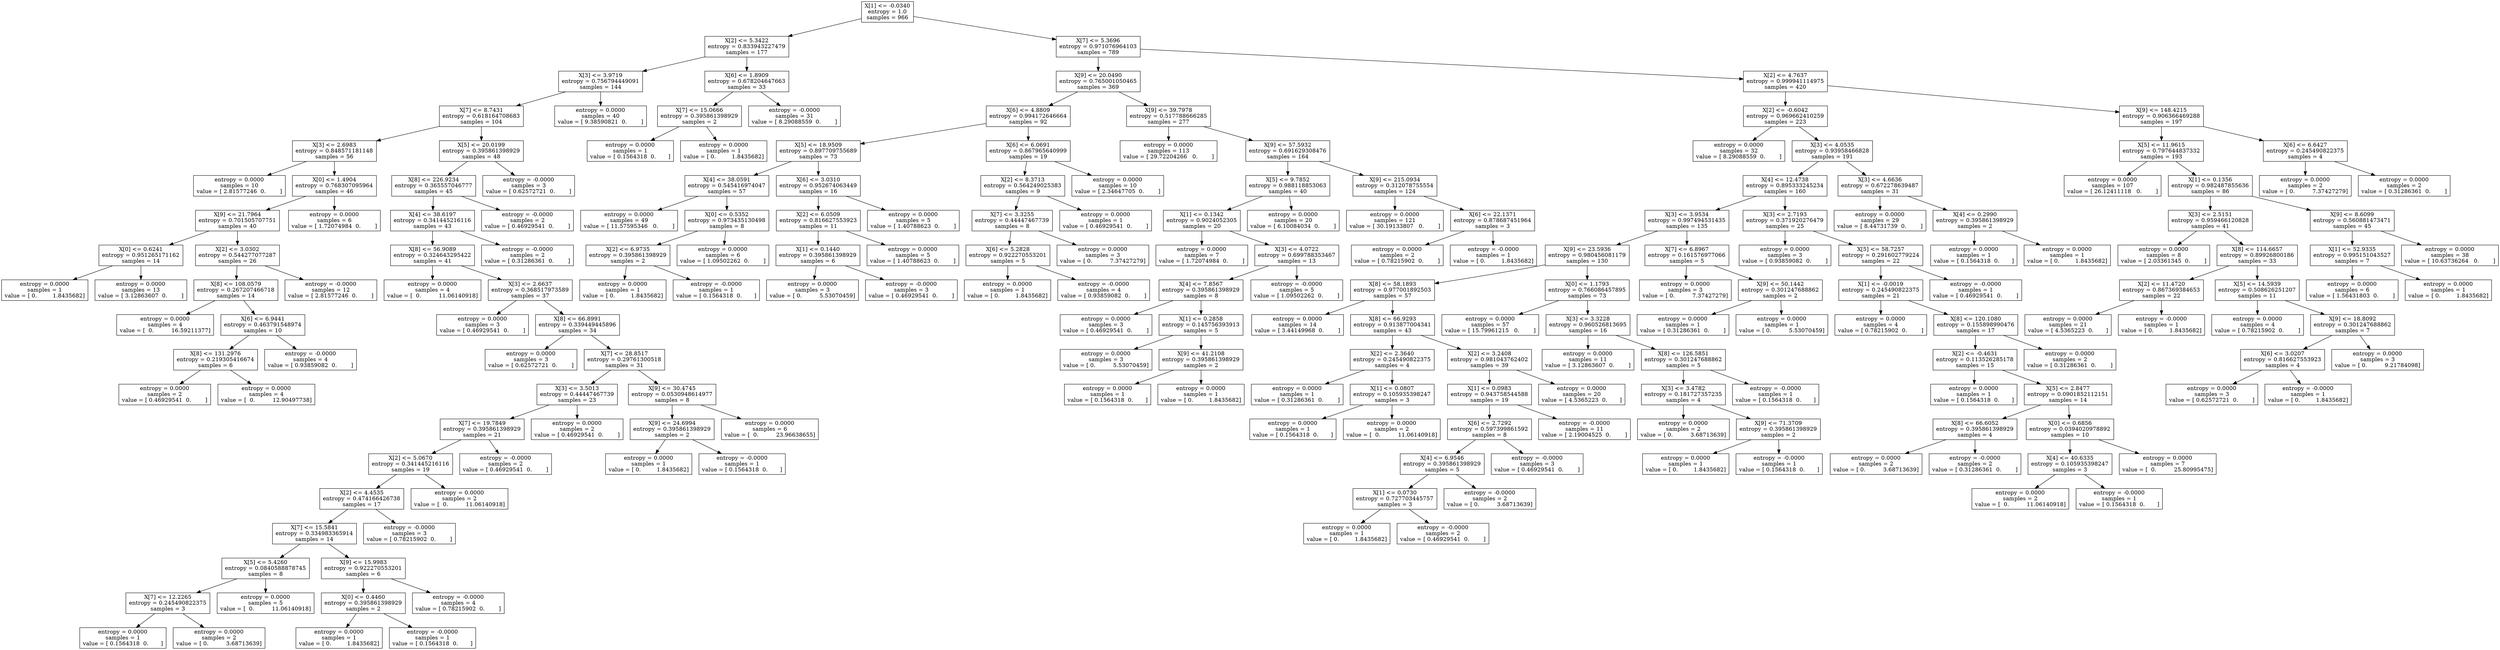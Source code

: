 digraph Tree {
0 [label="X[1] <= -0.0340\nentropy = 1.0\nsamples = 966", shape="box"] ;
1 [label="X[2] <= 5.3422\nentropy = 0.833943227479\nsamples = 177", shape="box"] ;
0 -> 1 ;
2 [label="X[3] <= 3.9719\nentropy = 0.756794449091\nsamples = 144", shape="box"] ;
1 -> 2 ;
3 [label="X[7] <= 8.7431\nentropy = 0.618164708683\nsamples = 104", shape="box"] ;
2 -> 3 ;
4 [label="X[3] <= 2.6983\nentropy = 0.848571181148\nsamples = 56", shape="box"] ;
3 -> 4 ;
5 [label="entropy = 0.0000\nsamples = 10\nvalue = [ 2.81577246  0.        ]", shape="box"] ;
4 -> 5 ;
6 [label="X[0] <= 1.4904\nentropy = 0.768307095964\nsamples = 46", shape="box"] ;
4 -> 6 ;
7 [label="X[9] <= 21.7964\nentropy = 0.701505707751\nsamples = 40", shape="box"] ;
6 -> 7 ;
8 [label="X[0] <= 0.6241\nentropy = 0.951265171162\nsamples = 14", shape="box"] ;
7 -> 8 ;
9 [label="entropy = 0.0000\nsamples = 1\nvalue = [ 0.         1.8435682]", shape="box"] ;
8 -> 9 ;
10 [label="entropy = 0.0000\nsamples = 13\nvalue = [ 3.12863607  0.        ]", shape="box"] ;
8 -> 10 ;
11 [label="X[2] <= 3.0302\nentropy = 0.544277077287\nsamples = 26", shape="box"] ;
7 -> 11 ;
12 [label="X[8] <= 108.0579\nentropy = 0.267207466718\nsamples = 14", shape="box"] ;
11 -> 12 ;
13 [label="entropy = 0.0000\nsamples = 4\nvalue = [  0.          16.59211377]", shape="box"] ;
12 -> 13 ;
14 [label="X[6] <= 6.9441\nentropy = 0.463791548974\nsamples = 10", shape="box"] ;
12 -> 14 ;
15 [label="X[8] <= 131.2976\nentropy = 0.219305416674\nsamples = 6", shape="box"] ;
14 -> 15 ;
16 [label="entropy = 0.0000\nsamples = 2\nvalue = [ 0.46929541  0.        ]", shape="box"] ;
15 -> 16 ;
17 [label="entropy = 0.0000\nsamples = 4\nvalue = [  0.          12.90497738]", shape="box"] ;
15 -> 17 ;
18 [label="entropy = -0.0000\nsamples = 4\nvalue = [ 0.93859082  0.        ]", shape="box"] ;
14 -> 18 ;
19 [label="entropy = -0.0000\nsamples = 12\nvalue = [ 2.81577246  0.        ]", shape="box"] ;
11 -> 19 ;
20 [label="entropy = 0.0000\nsamples = 6\nvalue = [ 1.72074984  0.        ]", shape="box"] ;
6 -> 20 ;
21 [label="X[5] <= 20.0199\nentropy = 0.395861398929\nsamples = 48", shape="box"] ;
3 -> 21 ;
22 [label="X[8] <= 226.9234\nentropy = 0.365557046777\nsamples = 45", shape="box"] ;
21 -> 22 ;
23 [label="X[4] <= 38.6197\nentropy = 0.341445216116\nsamples = 43", shape="box"] ;
22 -> 23 ;
24 [label="X[8] <= 56.9089\nentropy = 0.324643295422\nsamples = 41", shape="box"] ;
23 -> 24 ;
25 [label="entropy = 0.0000\nsamples = 4\nvalue = [  0.          11.06140918]", shape="box"] ;
24 -> 25 ;
26 [label="X[3] <= 2.6637\nentropy = 0.368517973589\nsamples = 37", shape="box"] ;
24 -> 26 ;
27 [label="entropy = 0.0000\nsamples = 3\nvalue = [ 0.46929541  0.        ]", shape="box"] ;
26 -> 27 ;
28 [label="X[8] <= 66.8991\nentropy = 0.339449445896\nsamples = 34", shape="box"] ;
26 -> 28 ;
29 [label="entropy = 0.0000\nsamples = 3\nvalue = [ 0.62572721  0.        ]", shape="box"] ;
28 -> 29 ;
30 [label="X[7] <= 28.8517\nentropy = 0.29761300518\nsamples = 31", shape="box"] ;
28 -> 30 ;
31 [label="X[3] <= 3.5013\nentropy = 0.44447467739\nsamples = 23", shape="box"] ;
30 -> 31 ;
32 [label="X[7] <= 19.7849\nentropy = 0.395861398929\nsamples = 21", shape="box"] ;
31 -> 32 ;
33 [label="X[2] <= 5.0670\nentropy = 0.341445216116\nsamples = 19", shape="box"] ;
32 -> 33 ;
34 [label="X[2] <= 4.4535\nentropy = 0.474166426738\nsamples = 17", shape="box"] ;
33 -> 34 ;
35 [label="X[7] <= 15.5841\nentropy = 0.334983365914\nsamples = 14", shape="box"] ;
34 -> 35 ;
36 [label="X[5] <= 5.4260\nentropy = 0.0840588878745\nsamples = 8", shape="box"] ;
35 -> 36 ;
37 [label="X[7] <= 12.2265\nentropy = 0.245490822375\nsamples = 3", shape="box"] ;
36 -> 37 ;
38 [label="entropy = 0.0000\nsamples = 1\nvalue = [ 0.1564318  0.       ]", shape="box"] ;
37 -> 38 ;
39 [label="entropy = 0.0000\nsamples = 2\nvalue = [ 0.          3.68713639]", shape="box"] ;
37 -> 39 ;
40 [label="entropy = 0.0000\nsamples = 5\nvalue = [  0.          11.06140918]", shape="box"] ;
36 -> 40 ;
41 [label="X[9] <= 15.9983\nentropy = 0.922270553201\nsamples = 6", shape="box"] ;
35 -> 41 ;
42 [label="X[0] <= 0.4460\nentropy = 0.395861398929\nsamples = 2", shape="box"] ;
41 -> 42 ;
43 [label="entropy = 0.0000\nsamples = 1\nvalue = [ 0.         1.8435682]", shape="box"] ;
42 -> 43 ;
44 [label="entropy = -0.0000\nsamples = 1\nvalue = [ 0.1564318  0.       ]", shape="box"] ;
42 -> 44 ;
45 [label="entropy = -0.0000\nsamples = 4\nvalue = [ 0.78215902  0.        ]", shape="box"] ;
41 -> 45 ;
46 [label="entropy = -0.0000\nsamples = 3\nvalue = [ 0.78215902  0.        ]", shape="box"] ;
34 -> 46 ;
47 [label="entropy = 0.0000\nsamples = 2\nvalue = [  0.          11.06140918]", shape="box"] ;
33 -> 47 ;
48 [label="entropy = -0.0000\nsamples = 2\nvalue = [ 0.46929541  0.        ]", shape="box"] ;
32 -> 48 ;
49 [label="entropy = 0.0000\nsamples = 2\nvalue = [ 0.46929541  0.        ]", shape="box"] ;
31 -> 49 ;
50 [label="X[9] <= 30.4745\nentropy = 0.0530948614977\nsamples = 8", shape="box"] ;
30 -> 50 ;
51 [label="X[9] <= 24.6994\nentropy = 0.395861398929\nsamples = 2", shape="box"] ;
50 -> 51 ;
52 [label="entropy = 0.0000\nsamples = 1\nvalue = [ 0.         1.8435682]", shape="box"] ;
51 -> 52 ;
53 [label="entropy = -0.0000\nsamples = 1\nvalue = [ 0.1564318  0.       ]", shape="box"] ;
51 -> 53 ;
54 [label="entropy = 0.0000\nsamples = 6\nvalue = [  0.          23.96638655]", shape="box"] ;
50 -> 54 ;
55 [label="entropy = -0.0000\nsamples = 2\nvalue = [ 0.31286361  0.        ]", shape="box"] ;
23 -> 55 ;
56 [label="entropy = -0.0000\nsamples = 2\nvalue = [ 0.46929541  0.        ]", shape="box"] ;
22 -> 56 ;
57 [label="entropy = -0.0000\nsamples = 3\nvalue = [ 0.62572721  0.        ]", shape="box"] ;
21 -> 57 ;
58 [label="entropy = 0.0000\nsamples = 40\nvalue = [ 9.38590821  0.        ]", shape="box"] ;
2 -> 58 ;
59 [label="X[6] <= 1.8909\nentropy = 0.678204647663\nsamples = 33", shape="box"] ;
1 -> 59 ;
60 [label="X[7] <= 15.0666\nentropy = 0.395861398929\nsamples = 2", shape="box"] ;
59 -> 60 ;
61 [label="entropy = 0.0000\nsamples = 1\nvalue = [ 0.1564318  0.       ]", shape="box"] ;
60 -> 61 ;
62 [label="entropy = 0.0000\nsamples = 1\nvalue = [ 0.         1.8435682]", shape="box"] ;
60 -> 62 ;
63 [label="entropy = -0.0000\nsamples = 31\nvalue = [ 8.29088559  0.        ]", shape="box"] ;
59 -> 63 ;
64 [label="X[7] <= 5.3696\nentropy = 0.971076964103\nsamples = 789", shape="box"] ;
0 -> 64 ;
65 [label="X[9] <= 20.0490\nentropy = 0.765001050465\nsamples = 369", shape="box"] ;
64 -> 65 ;
66 [label="X[6] <= 4.8809\nentropy = 0.994172646664\nsamples = 92", shape="box"] ;
65 -> 66 ;
67 [label="X[5] <= 18.9509\nentropy = 0.897709755689\nsamples = 73", shape="box"] ;
66 -> 67 ;
68 [label="X[4] <= 38.0591\nentropy = 0.545416974047\nsamples = 57", shape="box"] ;
67 -> 68 ;
69 [label="entropy = 0.0000\nsamples = 49\nvalue = [ 11.57595346   0.        ]", shape="box"] ;
68 -> 69 ;
70 [label="X[0] <= 0.5352\nentropy = 0.973435130498\nsamples = 8", shape="box"] ;
68 -> 70 ;
71 [label="X[2] <= 6.9735\nentropy = 0.395861398929\nsamples = 2", shape="box"] ;
70 -> 71 ;
72 [label="entropy = 0.0000\nsamples = 1\nvalue = [ 0.         1.8435682]", shape="box"] ;
71 -> 72 ;
73 [label="entropy = -0.0000\nsamples = 1\nvalue = [ 0.1564318  0.       ]", shape="box"] ;
71 -> 73 ;
74 [label="entropy = 0.0000\nsamples = 6\nvalue = [ 1.09502262  0.        ]", shape="box"] ;
70 -> 74 ;
75 [label="X[6] <= 3.0310\nentropy = 0.952674063449\nsamples = 16", shape="box"] ;
67 -> 75 ;
76 [label="X[2] <= 6.0509\nentropy = 0.816627553923\nsamples = 11", shape="box"] ;
75 -> 76 ;
77 [label="X[1] <= 0.1440\nentropy = 0.395861398929\nsamples = 6", shape="box"] ;
76 -> 77 ;
78 [label="entropy = 0.0000\nsamples = 3\nvalue = [ 0.          5.53070459]", shape="box"] ;
77 -> 78 ;
79 [label="entropy = -0.0000\nsamples = 3\nvalue = [ 0.46929541  0.        ]", shape="box"] ;
77 -> 79 ;
80 [label="entropy = 0.0000\nsamples = 5\nvalue = [ 1.40788623  0.        ]", shape="box"] ;
76 -> 80 ;
81 [label="entropy = 0.0000\nsamples = 5\nvalue = [ 1.40788623  0.        ]", shape="box"] ;
75 -> 81 ;
82 [label="X[6] <= 6.0691\nentropy = 0.867965640999\nsamples = 19", shape="box"] ;
66 -> 82 ;
83 [label="X[2] <= 8.3713\nentropy = 0.564249025383\nsamples = 9", shape="box"] ;
82 -> 83 ;
84 [label="X[7] <= 3.3255\nentropy = 0.44447467739\nsamples = 8", shape="box"] ;
83 -> 84 ;
85 [label="X[6] <= 5.2828\nentropy = 0.922270553201\nsamples = 5", shape="box"] ;
84 -> 85 ;
86 [label="entropy = 0.0000\nsamples = 1\nvalue = [ 0.         1.8435682]", shape="box"] ;
85 -> 86 ;
87 [label="entropy = -0.0000\nsamples = 4\nvalue = [ 0.93859082  0.        ]", shape="box"] ;
85 -> 87 ;
88 [label="entropy = 0.0000\nsamples = 3\nvalue = [ 0.          7.37427279]", shape="box"] ;
84 -> 88 ;
89 [label="entropy = 0.0000\nsamples = 1\nvalue = [ 0.46929541  0.        ]", shape="box"] ;
83 -> 89 ;
90 [label="entropy = 0.0000\nsamples = 10\nvalue = [ 2.34647705  0.        ]", shape="box"] ;
82 -> 90 ;
91 [label="X[9] <= 39.7978\nentropy = 0.517788666285\nsamples = 277", shape="box"] ;
65 -> 91 ;
92 [label="entropy = 0.0000\nsamples = 113\nvalue = [ 29.72204266   0.        ]", shape="box"] ;
91 -> 92 ;
93 [label="X[9] <= 57.5932\nentropy = 0.691629308476\nsamples = 164", shape="box"] ;
91 -> 93 ;
94 [label="X[5] <= 9.7852\nentropy = 0.988118853063\nsamples = 40", shape="box"] ;
93 -> 94 ;
95 [label="X[1] <= 0.1342\nentropy = 0.9024052305\nsamples = 20", shape="box"] ;
94 -> 95 ;
96 [label="entropy = 0.0000\nsamples = 7\nvalue = [ 1.72074984  0.        ]", shape="box"] ;
95 -> 96 ;
97 [label="X[3] <= 4.0722\nentropy = 0.699788353467\nsamples = 13", shape="box"] ;
95 -> 97 ;
98 [label="X[4] <= 7.8567\nentropy = 0.395861398929\nsamples = 8", shape="box"] ;
97 -> 98 ;
99 [label="entropy = 0.0000\nsamples = 3\nvalue = [ 0.46929541  0.        ]", shape="box"] ;
98 -> 99 ;
100 [label="X[1] <= 0.2858\nentropy = 0.145756393913\nsamples = 5", shape="box"] ;
98 -> 100 ;
101 [label="entropy = 0.0000\nsamples = 3\nvalue = [ 0.          5.53070459]", shape="box"] ;
100 -> 101 ;
102 [label="X[9] <= 41.2108\nentropy = 0.395861398929\nsamples = 2", shape="box"] ;
100 -> 102 ;
103 [label="entropy = 0.0000\nsamples = 1\nvalue = [ 0.1564318  0.       ]", shape="box"] ;
102 -> 103 ;
104 [label="entropy = 0.0000\nsamples = 1\nvalue = [ 0.         1.8435682]", shape="box"] ;
102 -> 104 ;
105 [label="entropy = -0.0000\nsamples = 5\nvalue = [ 1.09502262  0.        ]", shape="box"] ;
97 -> 105 ;
106 [label="entropy = 0.0000\nsamples = 20\nvalue = [ 6.10084034  0.        ]", shape="box"] ;
94 -> 106 ;
107 [label="X[9] <= 215.0934\nentropy = 0.312078755554\nsamples = 124", shape="box"] ;
93 -> 107 ;
108 [label="entropy = 0.0000\nsamples = 121\nvalue = [ 30.19133807   0.        ]", shape="box"] ;
107 -> 108 ;
109 [label="X[6] <= 22.1371\nentropy = 0.878687451964\nsamples = 3", shape="box"] ;
107 -> 109 ;
110 [label="entropy = 0.0000\nsamples = 2\nvalue = [ 0.78215902  0.        ]", shape="box"] ;
109 -> 110 ;
111 [label="entropy = -0.0000\nsamples = 1\nvalue = [ 0.         1.8435682]", shape="box"] ;
109 -> 111 ;
112 [label="X[2] <= 4.7637\nentropy = 0.999941114975\nsamples = 420", shape="box"] ;
64 -> 112 ;
113 [label="X[2] <= -0.6042\nentropy = 0.969662410259\nsamples = 223", shape="box"] ;
112 -> 113 ;
114 [label="entropy = 0.0000\nsamples = 32\nvalue = [ 8.29088559  0.        ]", shape="box"] ;
113 -> 114 ;
115 [label="X[3] <= 4.0535\nentropy = 0.93958466828\nsamples = 191", shape="box"] ;
113 -> 115 ;
116 [label="X[4] <= 12.4738\nentropy = 0.895333245234\nsamples = 160", shape="box"] ;
115 -> 116 ;
117 [label="X[3] <= 3.9534\nentropy = 0.997494531435\nsamples = 135", shape="box"] ;
116 -> 117 ;
118 [label="X[9] <= 23.5936\nentropy = 0.980456081179\nsamples = 130", shape="box"] ;
117 -> 118 ;
119 [label="X[8] <= 58.1893\nentropy = 0.977001892503\nsamples = 57", shape="box"] ;
118 -> 119 ;
120 [label="entropy = 0.0000\nsamples = 14\nvalue = [ 3.44149968  0.        ]", shape="box"] ;
119 -> 120 ;
121 [label="X[8] <= 66.9293\nentropy = 0.913877004341\nsamples = 43", shape="box"] ;
119 -> 121 ;
122 [label="X[2] <= 2.3640\nentropy = 0.245490822375\nsamples = 4", shape="box"] ;
121 -> 122 ;
123 [label="entropy = 0.0000\nsamples = 1\nvalue = [ 0.31286361  0.        ]", shape="box"] ;
122 -> 123 ;
124 [label="X[1] <= 0.0807\nentropy = 0.105935398247\nsamples = 3", shape="box"] ;
122 -> 124 ;
125 [label="entropy = 0.0000\nsamples = 1\nvalue = [ 0.1564318  0.       ]", shape="box"] ;
124 -> 125 ;
126 [label="entropy = 0.0000\nsamples = 2\nvalue = [  0.          11.06140918]", shape="box"] ;
124 -> 126 ;
127 [label="X[2] <= 3.2408\nentropy = 0.981043762402\nsamples = 39", shape="box"] ;
121 -> 127 ;
128 [label="X[1] <= 0.0983\nentropy = 0.943758544588\nsamples = 19", shape="box"] ;
127 -> 128 ;
129 [label="X[6] <= 2.7292\nentropy = 0.597399861592\nsamples = 8", shape="box"] ;
128 -> 129 ;
130 [label="X[4] <= 6.9546\nentropy = 0.395861398929\nsamples = 5", shape="box"] ;
129 -> 130 ;
131 [label="X[1] <= 0.0730\nentropy = 0.727703445757\nsamples = 3", shape="box"] ;
130 -> 131 ;
132 [label="entropy = 0.0000\nsamples = 1\nvalue = [ 0.         1.8435682]", shape="box"] ;
131 -> 132 ;
133 [label="entropy = -0.0000\nsamples = 2\nvalue = [ 0.46929541  0.        ]", shape="box"] ;
131 -> 133 ;
134 [label="entropy = -0.0000\nsamples = 2\nvalue = [ 0.          3.68713639]", shape="box"] ;
130 -> 134 ;
135 [label="entropy = -0.0000\nsamples = 3\nvalue = [ 0.46929541  0.        ]", shape="box"] ;
129 -> 135 ;
136 [label="entropy = -0.0000\nsamples = 11\nvalue = [ 2.19004525  0.        ]", shape="box"] ;
128 -> 136 ;
137 [label="entropy = 0.0000\nsamples = 20\nvalue = [ 4.5365223  0.       ]", shape="box"] ;
127 -> 137 ;
138 [label="X[0] <= 1.1793\nentropy = 0.766086457895\nsamples = 73", shape="box"] ;
118 -> 138 ;
139 [label="entropy = 0.0000\nsamples = 57\nvalue = [ 15.79961215   0.        ]", shape="box"] ;
138 -> 139 ;
140 [label="X[3] <= 3.3228\nentropy = 0.960526813695\nsamples = 16", shape="box"] ;
138 -> 140 ;
141 [label="entropy = 0.0000\nsamples = 11\nvalue = [ 3.12863607  0.        ]", shape="box"] ;
140 -> 141 ;
142 [label="X[8] <= 126.5851\nentropy = 0.301247688862\nsamples = 5", shape="box"] ;
140 -> 142 ;
143 [label="X[3] <= 3.4782\nentropy = 0.181727357235\nsamples = 4", shape="box"] ;
142 -> 143 ;
144 [label="entropy = 0.0000\nsamples = 2\nvalue = [ 0.          3.68713639]", shape="box"] ;
143 -> 144 ;
145 [label="X[9] <= 71.3709\nentropy = 0.395861398929\nsamples = 2", shape="box"] ;
143 -> 145 ;
146 [label="entropy = 0.0000\nsamples = 1\nvalue = [ 0.         1.8435682]", shape="box"] ;
145 -> 146 ;
147 [label="entropy = -0.0000\nsamples = 1\nvalue = [ 0.1564318  0.       ]", shape="box"] ;
145 -> 147 ;
148 [label="entropy = -0.0000\nsamples = 1\nvalue = [ 0.1564318  0.       ]", shape="box"] ;
142 -> 148 ;
149 [label="X[7] <= 6.8967\nentropy = 0.161576977066\nsamples = 5", shape="box"] ;
117 -> 149 ;
150 [label="entropy = 0.0000\nsamples = 3\nvalue = [ 0.          7.37427279]", shape="box"] ;
149 -> 150 ;
151 [label="X[9] <= 50.1442\nentropy = 0.301247688862\nsamples = 2", shape="box"] ;
149 -> 151 ;
152 [label="entropy = 0.0000\nsamples = 1\nvalue = [ 0.31286361  0.        ]", shape="box"] ;
151 -> 152 ;
153 [label="entropy = 0.0000\nsamples = 1\nvalue = [ 0.          5.53070459]", shape="box"] ;
151 -> 153 ;
154 [label="X[3] <= 2.7193\nentropy = 0.371920276479\nsamples = 25", shape="box"] ;
116 -> 154 ;
155 [label="entropy = 0.0000\nsamples = 3\nvalue = [ 0.93859082  0.        ]", shape="box"] ;
154 -> 155 ;
156 [label="X[5] <= 58.7257\nentropy = 0.291602779224\nsamples = 22", shape="box"] ;
154 -> 156 ;
157 [label="X[1] <= -0.0019\nentropy = 0.245490822375\nsamples = 21", shape="box"] ;
156 -> 157 ;
158 [label="entropy = 0.0000\nsamples = 4\nvalue = [ 0.78215902  0.        ]", shape="box"] ;
157 -> 158 ;
159 [label="X[8] <= 120.1080\nentropy = 0.155898990476\nsamples = 17", shape="box"] ;
157 -> 159 ;
160 [label="X[2] <= -0.4631\nentropy = 0.113526285178\nsamples = 15", shape="box"] ;
159 -> 160 ;
161 [label="entropy = 0.0000\nsamples = 1\nvalue = [ 0.1564318  0.       ]", shape="box"] ;
160 -> 161 ;
162 [label="X[5] <= 2.8477\nentropy = 0.0901852112151\nsamples = 14", shape="box"] ;
160 -> 162 ;
163 [label="X[8] <= 66.6052\nentropy = 0.395861398929\nsamples = 4", shape="box"] ;
162 -> 163 ;
164 [label="entropy = 0.0000\nsamples = 2\nvalue = [ 0.          3.68713639]", shape="box"] ;
163 -> 164 ;
165 [label="entropy = -0.0000\nsamples = 2\nvalue = [ 0.31286361  0.        ]", shape="box"] ;
163 -> 165 ;
166 [label="X[0] <= 0.6856\nentropy = 0.0394020978892\nsamples = 10", shape="box"] ;
162 -> 166 ;
167 [label="X[4] <= 40.6335\nentropy = 0.105935398247\nsamples = 3", shape="box"] ;
166 -> 167 ;
168 [label="entropy = 0.0000\nsamples = 2\nvalue = [  0.          11.06140918]", shape="box"] ;
167 -> 168 ;
169 [label="entropy = -0.0000\nsamples = 1\nvalue = [ 0.1564318  0.       ]", shape="box"] ;
167 -> 169 ;
170 [label="entropy = 0.0000\nsamples = 7\nvalue = [  0.          25.80995475]", shape="box"] ;
166 -> 170 ;
171 [label="entropy = 0.0000\nsamples = 2\nvalue = [ 0.31286361  0.        ]", shape="box"] ;
159 -> 171 ;
172 [label="entropy = -0.0000\nsamples = 1\nvalue = [ 0.46929541  0.        ]", shape="box"] ;
156 -> 172 ;
173 [label="X[3] <= 4.6636\nentropy = 0.672278639487\nsamples = 31", shape="box"] ;
115 -> 173 ;
174 [label="entropy = 0.0000\nsamples = 29\nvalue = [ 8.44731739  0.        ]", shape="box"] ;
173 -> 174 ;
175 [label="X[4] <= 0.2990\nentropy = 0.395861398929\nsamples = 2", shape="box"] ;
173 -> 175 ;
176 [label="entropy = 0.0000\nsamples = 1\nvalue = [ 0.1564318  0.       ]", shape="box"] ;
175 -> 176 ;
177 [label="entropy = 0.0000\nsamples = 1\nvalue = [ 0.         1.8435682]", shape="box"] ;
175 -> 177 ;
178 [label="X[9] <= 148.4215\nentropy = 0.906366469288\nsamples = 197", shape="box"] ;
112 -> 178 ;
179 [label="X[5] <= 11.9615\nentropy = 0.797644837332\nsamples = 193", shape="box"] ;
178 -> 179 ;
180 [label="entropy = 0.0000\nsamples = 107\nvalue = [ 26.12411118   0.        ]", shape="box"] ;
179 -> 180 ;
181 [label="X[1] <= 0.1356\nentropy = 0.982487855636\nsamples = 86", shape="box"] ;
179 -> 181 ;
182 [label="X[3] <= 2.5151\nentropy = 0.959466120828\nsamples = 41", shape="box"] ;
181 -> 182 ;
183 [label="entropy = 0.0000\nsamples = 8\nvalue = [ 2.03361345  0.        ]", shape="box"] ;
182 -> 183 ;
184 [label="X[8] <= 114.6657\nentropy = 0.89926800186\nsamples = 33", shape="box"] ;
182 -> 184 ;
185 [label="X[2] <= 11.4720\nentropy = 0.867369384653\nsamples = 22", shape="box"] ;
184 -> 185 ;
186 [label="entropy = 0.0000\nsamples = 21\nvalue = [ 4.5365223  0.       ]", shape="box"] ;
185 -> 186 ;
187 [label="entropy = -0.0000\nsamples = 1\nvalue = [ 0.         1.8435682]", shape="box"] ;
185 -> 187 ;
188 [label="X[5] <= 14.5939\nentropy = 0.508626251207\nsamples = 11", shape="box"] ;
184 -> 188 ;
189 [label="entropy = 0.0000\nsamples = 4\nvalue = [ 0.78215902  0.        ]", shape="box"] ;
188 -> 189 ;
190 [label="X[9] <= 18.8092\nentropy = 0.301247688862\nsamples = 7", shape="box"] ;
188 -> 190 ;
191 [label="X[6] <= 3.0207\nentropy = 0.816627553923\nsamples = 4", shape="box"] ;
190 -> 191 ;
192 [label="entropy = 0.0000\nsamples = 3\nvalue = [ 0.62572721  0.        ]", shape="box"] ;
191 -> 192 ;
193 [label="entropy = -0.0000\nsamples = 1\nvalue = [ 0.         1.8435682]", shape="box"] ;
191 -> 193 ;
194 [label="entropy = 0.0000\nsamples = 3\nvalue = [ 0.          9.21784098]", shape="box"] ;
190 -> 194 ;
195 [label="X[9] <= 8.6099\nentropy = 0.560881473471\nsamples = 45", shape="box"] ;
181 -> 195 ;
196 [label="X[1] <= 52.9335\nentropy = 0.995151043527\nsamples = 7", shape="box"] ;
195 -> 196 ;
197 [label="entropy = 0.0000\nsamples = 6\nvalue = [ 1.56431803  0.        ]", shape="box"] ;
196 -> 197 ;
198 [label="entropy = 0.0000\nsamples = 1\nvalue = [ 0.         1.8435682]", shape="box"] ;
196 -> 198 ;
199 [label="entropy = 0.0000\nsamples = 38\nvalue = [ 10.63736264   0.        ]", shape="box"] ;
195 -> 199 ;
200 [label="X[6] <= 6.6427\nentropy = 0.245490822375\nsamples = 4", shape="box"] ;
178 -> 200 ;
201 [label="entropy = 0.0000\nsamples = 2\nvalue = [ 0.          7.37427279]", shape="box"] ;
200 -> 201 ;
202 [label="entropy = 0.0000\nsamples = 2\nvalue = [ 0.31286361  0.        ]", shape="box"] ;
200 -> 202 ;
}